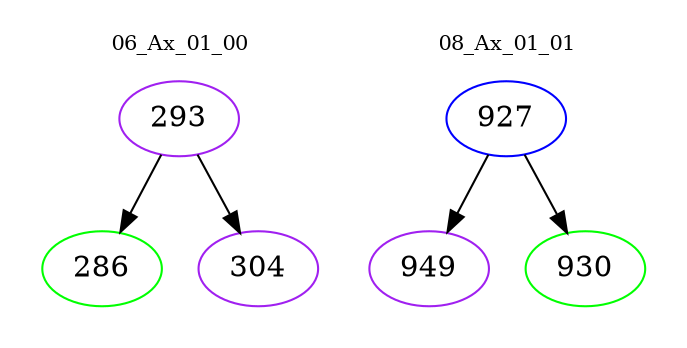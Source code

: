 digraph{
subgraph cluster_0 {
color = white
label = "06_Ax_01_00";
fontsize=10;
T0_293 [label="293", color="purple"]
T0_293 -> T0_286 [color="black"]
T0_286 [label="286", color="green"]
T0_293 -> T0_304 [color="black"]
T0_304 [label="304", color="purple"]
}
subgraph cluster_1 {
color = white
label = "08_Ax_01_01";
fontsize=10;
T1_927 [label="927", color="blue"]
T1_927 -> T1_949 [color="black"]
T1_949 [label="949", color="purple"]
T1_927 -> T1_930 [color="black"]
T1_930 [label="930", color="green"]
}
}
